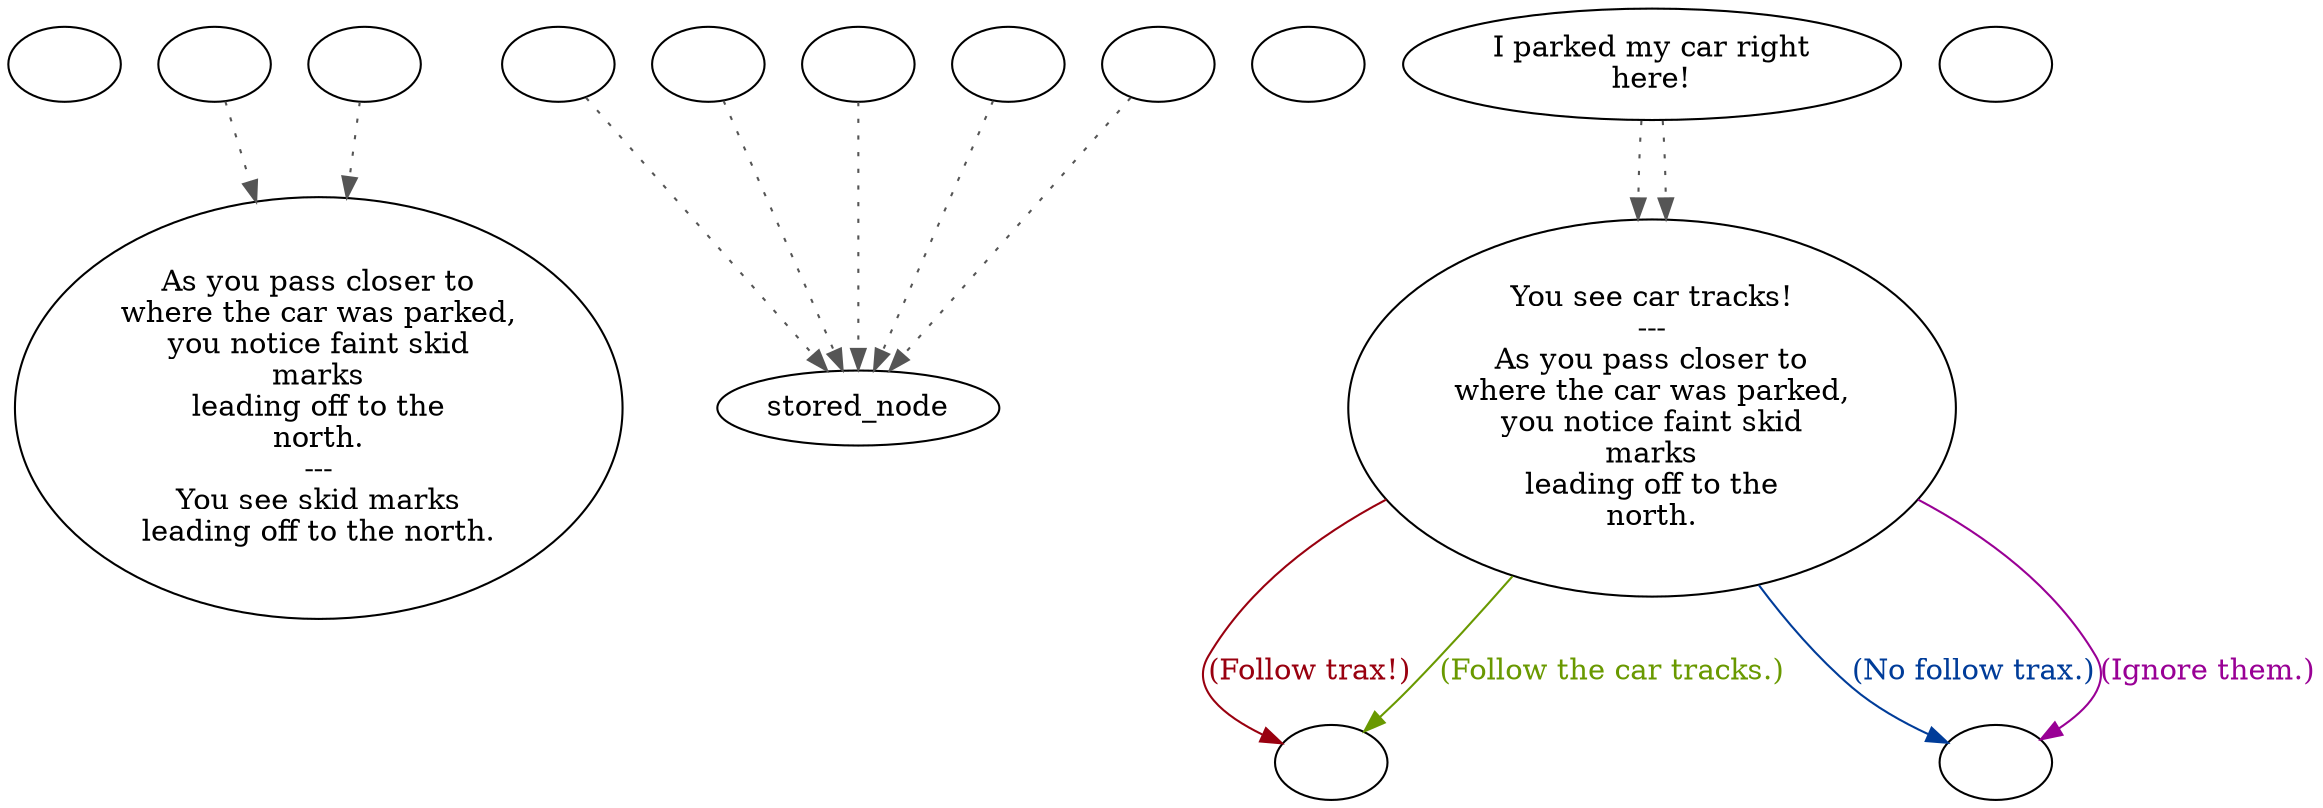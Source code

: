 digraph ntCar2 {
  "checkPartyMembersNearDoor" [style=filled       fillcolor="#FFFFFF"       color="#000000"]
  "checkPartyMembersNearDoor" [label=""]
  "ChooseFromList" [style=filled       fillcolor="#FFFFFF"       color="#000000"]
  "ChooseFromList" [label="As you pass closer to\nwhere the car was parked,\nyou notice faint skid\nmarks\nleading off to the\nnorth.\n---\nYou see skid marks\nleading off to the north."]
  "CLICK_PREV" [style=filled       fillcolor="#FFFFFF"       color="#000000"]
  "CLICK_PREV" -> "ChooseFromList" [style=dotted color="#555555"]
  "CLICK_PREV" [label=""]
  "CLICK_0" [style=filled       fillcolor="#FFFFFF"       color="#000000"]
  "CLICK_0" -> "stored_node" [style=dotted color="#555555"]
  "CLICK_0" [label=""]
  "CLICK_1" [style=filled       fillcolor="#FFFFFF"       color="#000000"]
  "CLICK_1" -> "stored_node" [style=dotted color="#555555"]
  "CLICK_1" [label=""]
  "CLICK_2" [style=filled       fillcolor="#FFFFFF"       color="#000000"]
  "CLICK_2" -> "stored_node" [style=dotted color="#555555"]
  "CLICK_2" [label=""]
  "CLICK_3" [style=filled       fillcolor="#FFFFFF"       color="#000000"]
  "CLICK_3" -> "stored_node" [style=dotted color="#555555"]
  "CLICK_3" [label=""]
  "CLICK_4" [style=filled       fillcolor="#FFFFFF"       color="#000000"]
  "CLICK_4" -> "stored_node" [style=dotted color="#555555"]
  "CLICK_4" [label=""]
  "CLICK_MORE" [style=filled       fillcolor="#FFFFFF"       color="#000000"]
  "CLICK_MORE" -> "ChooseFromList" [style=dotted color="#555555"]
  "CLICK_MORE" [label=""]
  "start" [style=filled       fillcolor="#FFFFFF"       color="#000000"]
  "start" [label=""]
  "spatial_p_proc" [style=filled       fillcolor="#FFFFFF"       color="#000000"]
  "spatial_p_proc" -> "Node004" [style=dotted color="#555555"]
  "spatial_p_proc" -> "Node004" [style=dotted color="#555555"]
  "spatial_p_proc" [label="I parked my car right\nhere!"]
  "map_update_p_proc" [style=filled       fillcolor="#FFFFFF"       color="#000000"]
  "map_update_p_proc" [label=""]
  "Node004" [style=filled       fillcolor="#FFFFFF"       color="#000000"]
  "Node004" [label="You see car tracks!\n---\nAs you pass closer to\nwhere the car was parked,\nyou notice faint skid\nmarks\nleading off to the\nnorth."]
  "Node004" -> "Node990" [label="(Follow trax!)" color="#99000F" fontcolor="#99000F"]
  "Node004" -> "Node999" [label="(No follow trax.)" color="#003C99" fontcolor="#003C99"]
  "Node004" -> "Node990" [label="(Follow the car tracks.)" color="#699900" fontcolor="#699900"]
  "Node004" -> "Node999" [label="(Ignore them.)" color="#990095" fontcolor="#990095"]
  "Node999" [style=filled       fillcolor="#FFFFFF"       color="#000000"]
  "Node999" [label=""]
  "Node990" [style=filled       fillcolor="#FFFFFF"       color="#000000"]
  "Node990" [label=""]
}